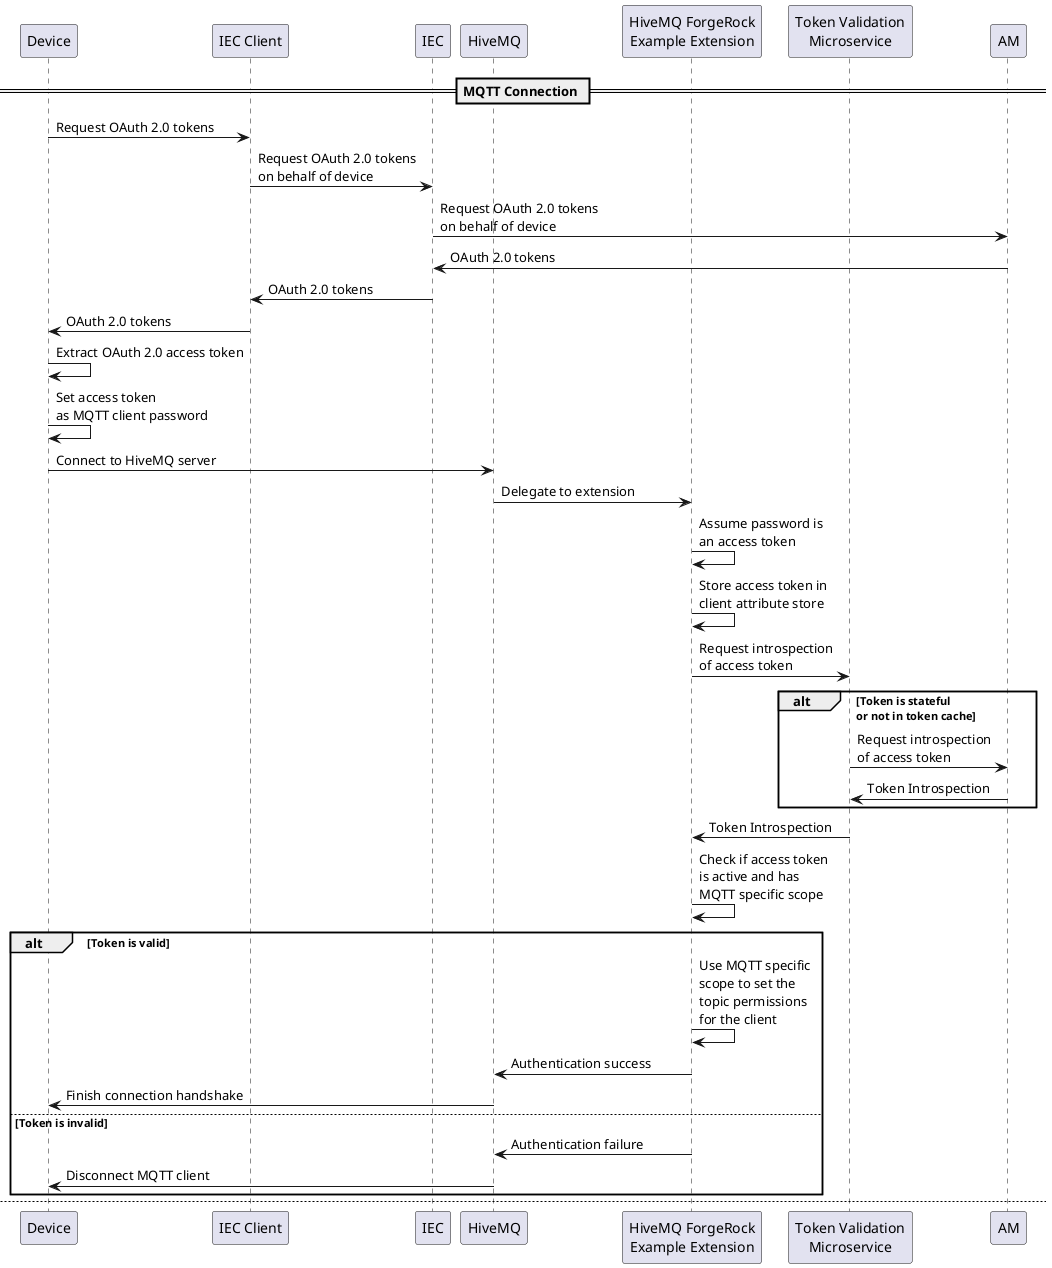 # Created with http://plantuml.com/sequence-diagram
# View the output of this file by adding the PlantUML plugin to GoLand

@startuml

participant Device as device
participant "IEC Client" as sdk
participant IEC as iec
participant HiveMQ as hivemq
participant "HiveMQ ForgeRock\nExample Extension" as extension
participant "Token Validation\nMicroservice" as mstokval
participant AM as am

== MQTT Connection ==

device -> sdk: Request OAuth 2.0 tokens
sdk -> iec : Request OAuth 2.0 tokens\non behalf of device
iec -> am : Request OAuth 2.0 tokens\non behalf of device
am -> iec : OAuth 2.0 tokens
iec -> sdk : OAuth 2.0 tokens
sdk -> device : OAuth 2.0 tokens
device -> device : Extract OAuth 2.0 access token
device -> device : Set access token\nas MQTT client password
device -> hivemq : Connect to HiveMQ server
hivemq -> extension : Delegate to extension
extension -> extension : Assume password is\nan access token
extension -> extension : Store access token in\nclient attribute store
extension -> mstokval : Request introspection\nof access token
alt Token is stateful\nor not in token cache
mstokval -> am : Request introspection\nof access token
am -> mstokval : Token Introspection
end
mstokval -> extension : Token Introspection
extension -> extension : Check if access token\nis active and has\nMQTT specific scope
alt Token is valid
extension -> extension : Use MQTT specific\nscope to set the\ntopic permissions\nfor the client
extension -> hivemq : Authentication success
hivemq -> device : Finish connection handshake
else Token is invalid
extension -> hivemq : Authentication failure
hivemq -> device : Disconnect MQTT client
end

newpage

== MQTT Publish ==

device -> hivemq : Publish message to HiveMQ server
hivemq -> extension : Delegate to extension
extension -> extension : Retrieve access token\nfrom attribute store
extension -> mstokval : Request introspection\nof access token
alt Token is stateful\nor not in token cache
mstokval -> am : Request introspection\nof token
am -> mstokval : Token Introspection
end
mstokval -> extension : Token Introspection
extension -> extension : Check if token is active

alt Token is active
extension -> hivemq : Defer to default permissions
hivemq -> hivemq : Check client permissions\n(set during connection)
alt Device has permission to publish to the topic
hivemq -> hivemq : Authorisation success
else
hivemq -> hivemq : Authorisation failure
end

else  Token is inactive
extension -> hivemq : Authorisation failure
end

alt Client is authorised
hivemq -> hivemq : Allow message publish
else Client is unauthorised
hivemq -> device : Disconnect MQTT client
end
@enduml